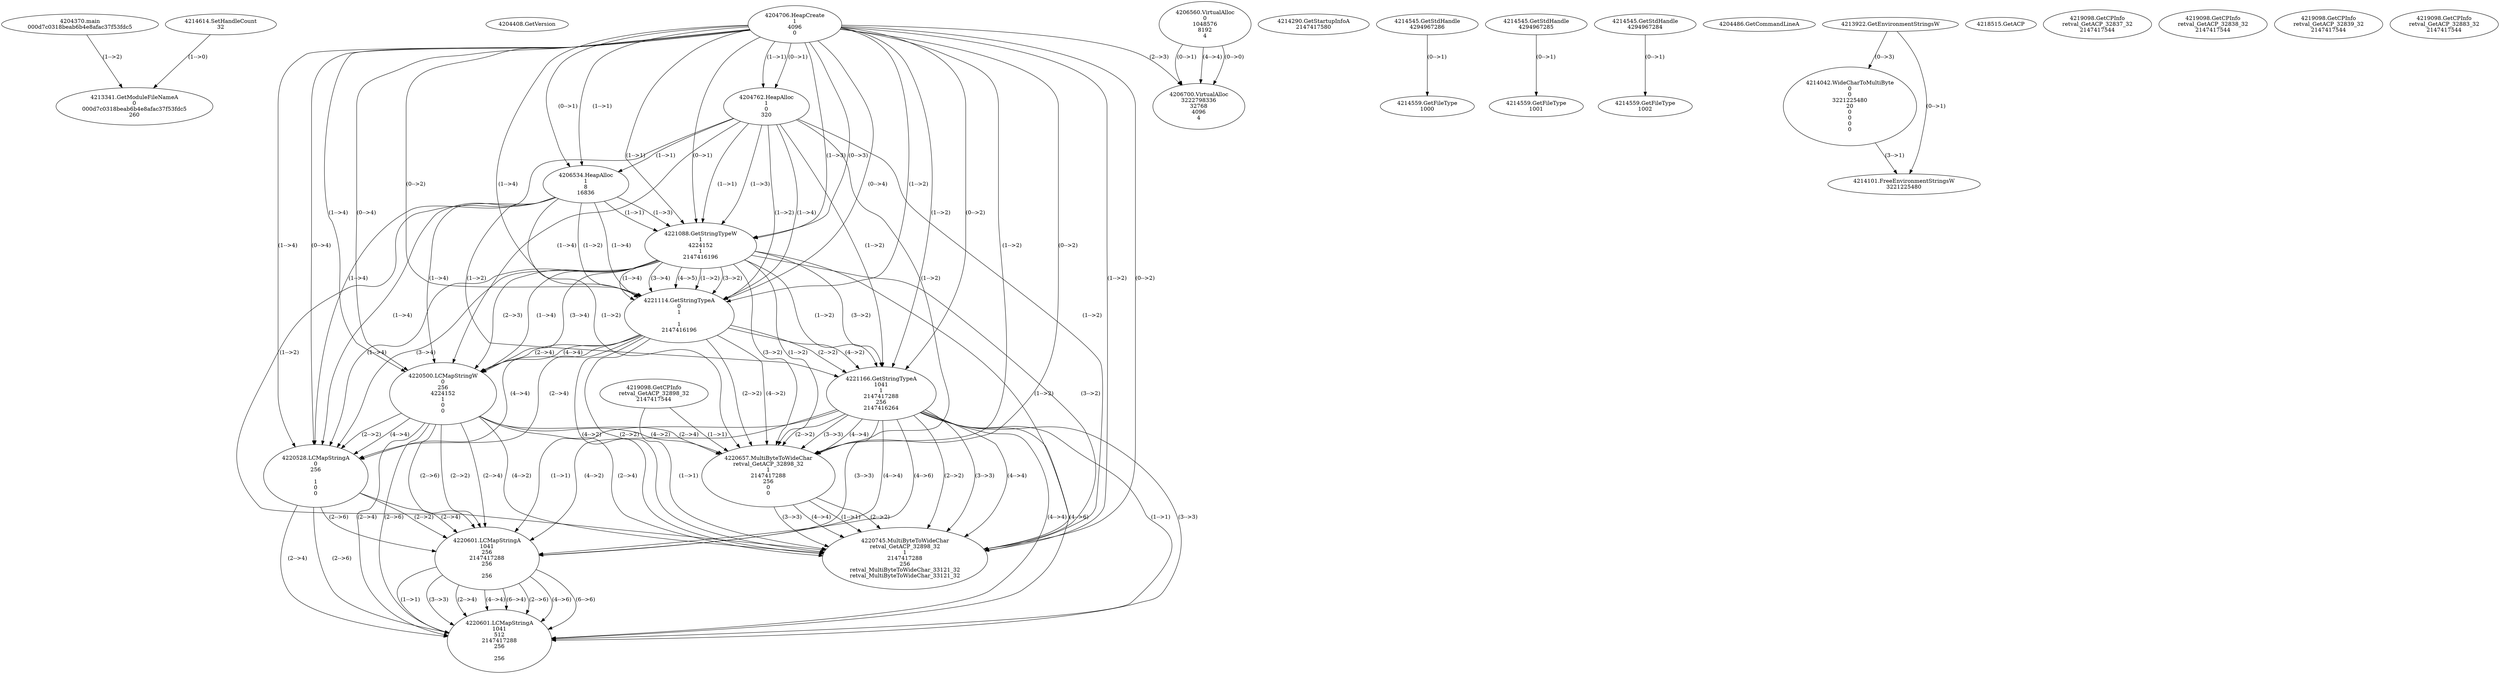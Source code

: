 // Global SCDG with merge call
digraph {
	0 [label="4204370.main
000d7c0318beab6b4e8afac37f53fdc5"]
	1 [label="4204408.GetVersion
"]
	2 [label="4204706.HeapCreate
1
4096
0"]
	3 [label="4204762.HeapAlloc
1
0
320"]
	2 -> 3 [label="(1-->1)"]
	2 -> 3 [label="(0-->1)"]
	4 [label="4206534.HeapAlloc
1
8
16836"]
	2 -> 4 [label="(1-->1)"]
	2 -> 4 [label="(0-->1)"]
	3 -> 4 [label="(1-->1)"]
	5 [label="4206560.VirtualAlloc
0
1048576
8192
4"]
	6 [label="4206700.VirtualAlloc
3222798336
32768
4096
4"]
	5 -> 6 [label="(0-->1)"]
	2 -> 6 [label="(2-->3)"]
	5 -> 6 [label="(4-->4)"]
	5 -> 6 [label="(0-->0)"]
	7 [label="4214290.GetStartupInfoA
2147417580"]
	8 [label="4214545.GetStdHandle
4294967286"]
	9 [label="4214559.GetFileType
1000"]
	8 -> 9 [label="(0-->1)"]
	10 [label="4214545.GetStdHandle
4294967285"]
	11 [label="4214559.GetFileType
1001"]
	10 -> 11 [label="(0-->1)"]
	12 [label="4214545.GetStdHandle
4294967284"]
	13 [label="4214559.GetFileType
1002"]
	12 -> 13 [label="(0-->1)"]
	14 [label="4214614.SetHandleCount
32"]
	15 [label="4204486.GetCommandLineA
"]
	16 [label="4213922.GetEnvironmentStringsW
"]
	17 [label="4214042.WideCharToMultiByte
0
0
3221225480
20
0
0
0
0"]
	16 -> 17 [label="(0-->3)"]
	18 [label="4214101.FreeEnvironmentStringsW
3221225480"]
	16 -> 18 [label="(0-->1)"]
	17 -> 18 [label="(3-->1)"]
	19 [label="4218515.GetACP
"]
	20 [label="4219098.GetCPInfo
retval_GetACP_32837_32
2147417544"]
	21 [label="4221088.GetStringTypeW
1
4224152
1
2147416196"]
	2 -> 21 [label="(1-->1)"]
	2 -> 21 [label="(0-->1)"]
	3 -> 21 [label="(1-->1)"]
	4 -> 21 [label="(1-->1)"]
	2 -> 21 [label="(1-->3)"]
	2 -> 21 [label="(0-->3)"]
	3 -> 21 [label="(1-->3)"]
	4 -> 21 [label="(1-->3)"]
	22 [label="4221114.GetStringTypeA
0
1

1
2147416196"]
	2 -> 22 [label="(1-->2)"]
	2 -> 22 [label="(0-->2)"]
	3 -> 22 [label="(1-->2)"]
	4 -> 22 [label="(1-->2)"]
	21 -> 22 [label="(1-->2)"]
	21 -> 22 [label="(3-->2)"]
	2 -> 22 [label="(1-->4)"]
	2 -> 22 [label="(0-->4)"]
	3 -> 22 [label="(1-->4)"]
	4 -> 22 [label="(1-->4)"]
	21 -> 22 [label="(1-->4)"]
	21 -> 22 [label="(3-->4)"]
	21 -> 22 [label="(4-->5)"]
	23 [label="4220500.LCMapStringW
0
256
4224152
1
0
0"]
	21 -> 23 [label="(2-->3)"]
	2 -> 23 [label="(1-->4)"]
	2 -> 23 [label="(0-->4)"]
	3 -> 23 [label="(1-->4)"]
	4 -> 23 [label="(1-->4)"]
	21 -> 23 [label="(1-->4)"]
	21 -> 23 [label="(3-->4)"]
	22 -> 23 [label="(2-->4)"]
	22 -> 23 [label="(4-->4)"]
	24 [label="4220528.LCMapStringA
0
256

1
0
0"]
	23 -> 24 [label="(2-->2)"]
	2 -> 24 [label="(1-->4)"]
	2 -> 24 [label="(0-->4)"]
	3 -> 24 [label="(1-->4)"]
	4 -> 24 [label="(1-->4)"]
	21 -> 24 [label="(1-->4)"]
	21 -> 24 [label="(3-->4)"]
	22 -> 24 [label="(2-->4)"]
	22 -> 24 [label="(4-->4)"]
	23 -> 24 [label="(4-->4)"]
	25 [label="4219098.GetCPInfo
retval_GetACP_32838_32
2147417544"]
	26 [label="4219098.GetCPInfo
retval_GetACP_32839_32
2147417544"]
	27 [label="4221166.GetStringTypeA
1041
1
2147417288
256
2147416264"]
	2 -> 27 [label="(1-->2)"]
	2 -> 27 [label="(0-->2)"]
	3 -> 27 [label="(1-->2)"]
	4 -> 27 [label="(1-->2)"]
	21 -> 27 [label="(1-->2)"]
	21 -> 27 [label="(3-->2)"]
	22 -> 27 [label="(2-->2)"]
	22 -> 27 [label="(4-->2)"]
	28 [label="4220601.LCMapStringA
1041
256
2147417288
256

256"]
	27 -> 28 [label="(1-->1)"]
	23 -> 28 [label="(2-->2)"]
	24 -> 28 [label="(2-->2)"]
	27 -> 28 [label="(4-->2)"]
	27 -> 28 [label="(3-->3)"]
	23 -> 28 [label="(2-->4)"]
	24 -> 28 [label="(2-->4)"]
	27 -> 28 [label="(4-->4)"]
	23 -> 28 [label="(2-->6)"]
	24 -> 28 [label="(2-->6)"]
	27 -> 28 [label="(4-->6)"]
	29 [label="4220601.LCMapStringA
1041
512
2147417288
256

256"]
	27 -> 29 [label="(1-->1)"]
	28 -> 29 [label="(1-->1)"]
	27 -> 29 [label="(3-->3)"]
	28 -> 29 [label="(3-->3)"]
	23 -> 29 [label="(2-->4)"]
	24 -> 29 [label="(2-->4)"]
	27 -> 29 [label="(4-->4)"]
	28 -> 29 [label="(2-->4)"]
	28 -> 29 [label="(4-->4)"]
	28 -> 29 [label="(6-->4)"]
	23 -> 29 [label="(2-->6)"]
	24 -> 29 [label="(2-->6)"]
	27 -> 29 [label="(4-->6)"]
	28 -> 29 [label="(2-->6)"]
	28 -> 29 [label="(4-->6)"]
	28 -> 29 [label="(6-->6)"]
	30 [label="4213341.GetModuleFileNameA
0
000d7c0318beab6b4e8afac37f53fdc5
260"]
	0 -> 30 [label="(1-->2)"]
	14 -> 30 [label="(1-->0)"]
	31 [label="4219098.GetCPInfo
retval_GetACP_32883_32
2147417544"]
	32 [label="4219098.GetCPInfo
retval_GetACP_32898_32
2147417544"]
	33 [label="4220657.MultiByteToWideChar
retval_GetACP_32898_32
1
2147417288
256
0
0"]
	32 -> 33 [label="(1-->1)"]
	2 -> 33 [label="(1-->2)"]
	2 -> 33 [label="(0-->2)"]
	3 -> 33 [label="(1-->2)"]
	4 -> 33 [label="(1-->2)"]
	21 -> 33 [label="(1-->2)"]
	21 -> 33 [label="(3-->2)"]
	22 -> 33 [label="(2-->2)"]
	22 -> 33 [label="(4-->2)"]
	23 -> 33 [label="(4-->2)"]
	27 -> 33 [label="(2-->2)"]
	27 -> 33 [label="(3-->3)"]
	23 -> 33 [label="(2-->4)"]
	27 -> 33 [label="(4-->4)"]
	34 [label="4220745.MultiByteToWideChar
retval_GetACP_32898_32
1
2147417288
256
retval_MultiByteToWideChar_33121_32
retval_MultiByteToWideChar_33121_32"]
	32 -> 34 [label="(1-->1)"]
	33 -> 34 [label="(1-->1)"]
	2 -> 34 [label="(1-->2)"]
	2 -> 34 [label="(0-->2)"]
	3 -> 34 [label="(1-->2)"]
	4 -> 34 [label="(1-->2)"]
	21 -> 34 [label="(1-->2)"]
	21 -> 34 [label="(3-->2)"]
	22 -> 34 [label="(2-->2)"]
	22 -> 34 [label="(4-->2)"]
	23 -> 34 [label="(4-->2)"]
	27 -> 34 [label="(2-->2)"]
	33 -> 34 [label="(2-->2)"]
	27 -> 34 [label="(3-->3)"]
	33 -> 34 [label="(3-->3)"]
	23 -> 34 [label="(2-->4)"]
	27 -> 34 [label="(4-->4)"]
	33 -> 34 [label="(4-->4)"]
}
